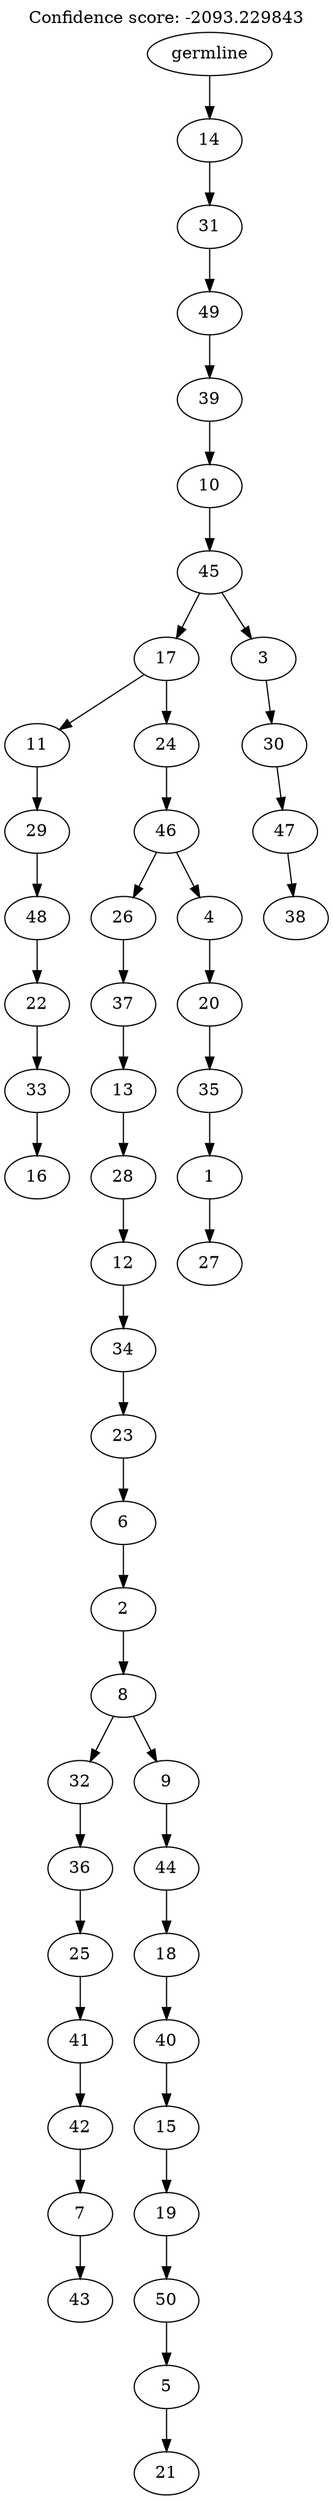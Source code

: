 digraph g {
	"49" -> "50";
	"50" [label="16"];
	"48" -> "49";
	"49" [label="33"];
	"47" -> "48";
	"48" [label="22"];
	"46" -> "47";
	"47" [label="48"];
	"45" -> "46";
	"46" [label="29"];
	"43" -> "44";
	"44" [label="43"];
	"42" -> "43";
	"43" [label="7"];
	"41" -> "42";
	"42" [label="42"];
	"40" -> "41";
	"41" [label="41"];
	"39" -> "40";
	"40" [label="25"];
	"38" -> "39";
	"39" [label="36"];
	"36" -> "37";
	"37" [label="21"];
	"35" -> "36";
	"36" [label="5"];
	"34" -> "35";
	"35" [label="50"];
	"33" -> "34";
	"34" [label="19"];
	"32" -> "33";
	"33" [label="15"];
	"31" -> "32";
	"32" [label="40"];
	"30" -> "31";
	"31" [label="18"];
	"29" -> "30";
	"30" [label="44"];
	"28" -> "29";
	"29" [label="9"];
	"28" -> "38";
	"38" [label="32"];
	"27" -> "28";
	"28" [label="8"];
	"26" -> "27";
	"27" [label="2"];
	"25" -> "26";
	"26" [label="6"];
	"24" -> "25";
	"25" [label="23"];
	"23" -> "24";
	"24" [label="34"];
	"22" -> "23";
	"23" [label="12"];
	"21" -> "22";
	"22" [label="28"];
	"20" -> "21";
	"21" [label="13"];
	"19" -> "20";
	"20" [label="37"];
	"17" -> "18";
	"18" [label="27"];
	"16" -> "17";
	"17" [label="1"];
	"15" -> "16";
	"16" [label="35"];
	"14" -> "15";
	"15" [label="20"];
	"13" -> "14";
	"14" [label="4"];
	"13" -> "19";
	"19" [label="26"];
	"12" -> "13";
	"13" [label="46"];
	"11" -> "12";
	"12" [label="24"];
	"11" -> "45";
	"45" [label="11"];
	"9" -> "10";
	"10" [label="38"];
	"8" -> "9";
	"9" [label="47"];
	"7" -> "8";
	"8" [label="30"];
	"6" -> "7";
	"7" [label="3"];
	"6" -> "11";
	"11" [label="17"];
	"5" -> "6";
	"6" [label="45"];
	"4" -> "5";
	"5" [label="10"];
	"3" -> "4";
	"4" [label="39"];
	"2" -> "3";
	"3" [label="49"];
	"1" -> "2";
	"2" [label="31"];
	"0" -> "1";
	"1" [label="14"];
	"0" [label="germline"];
	labelloc="t";
	label="Confidence score: -2093.229843";
}
